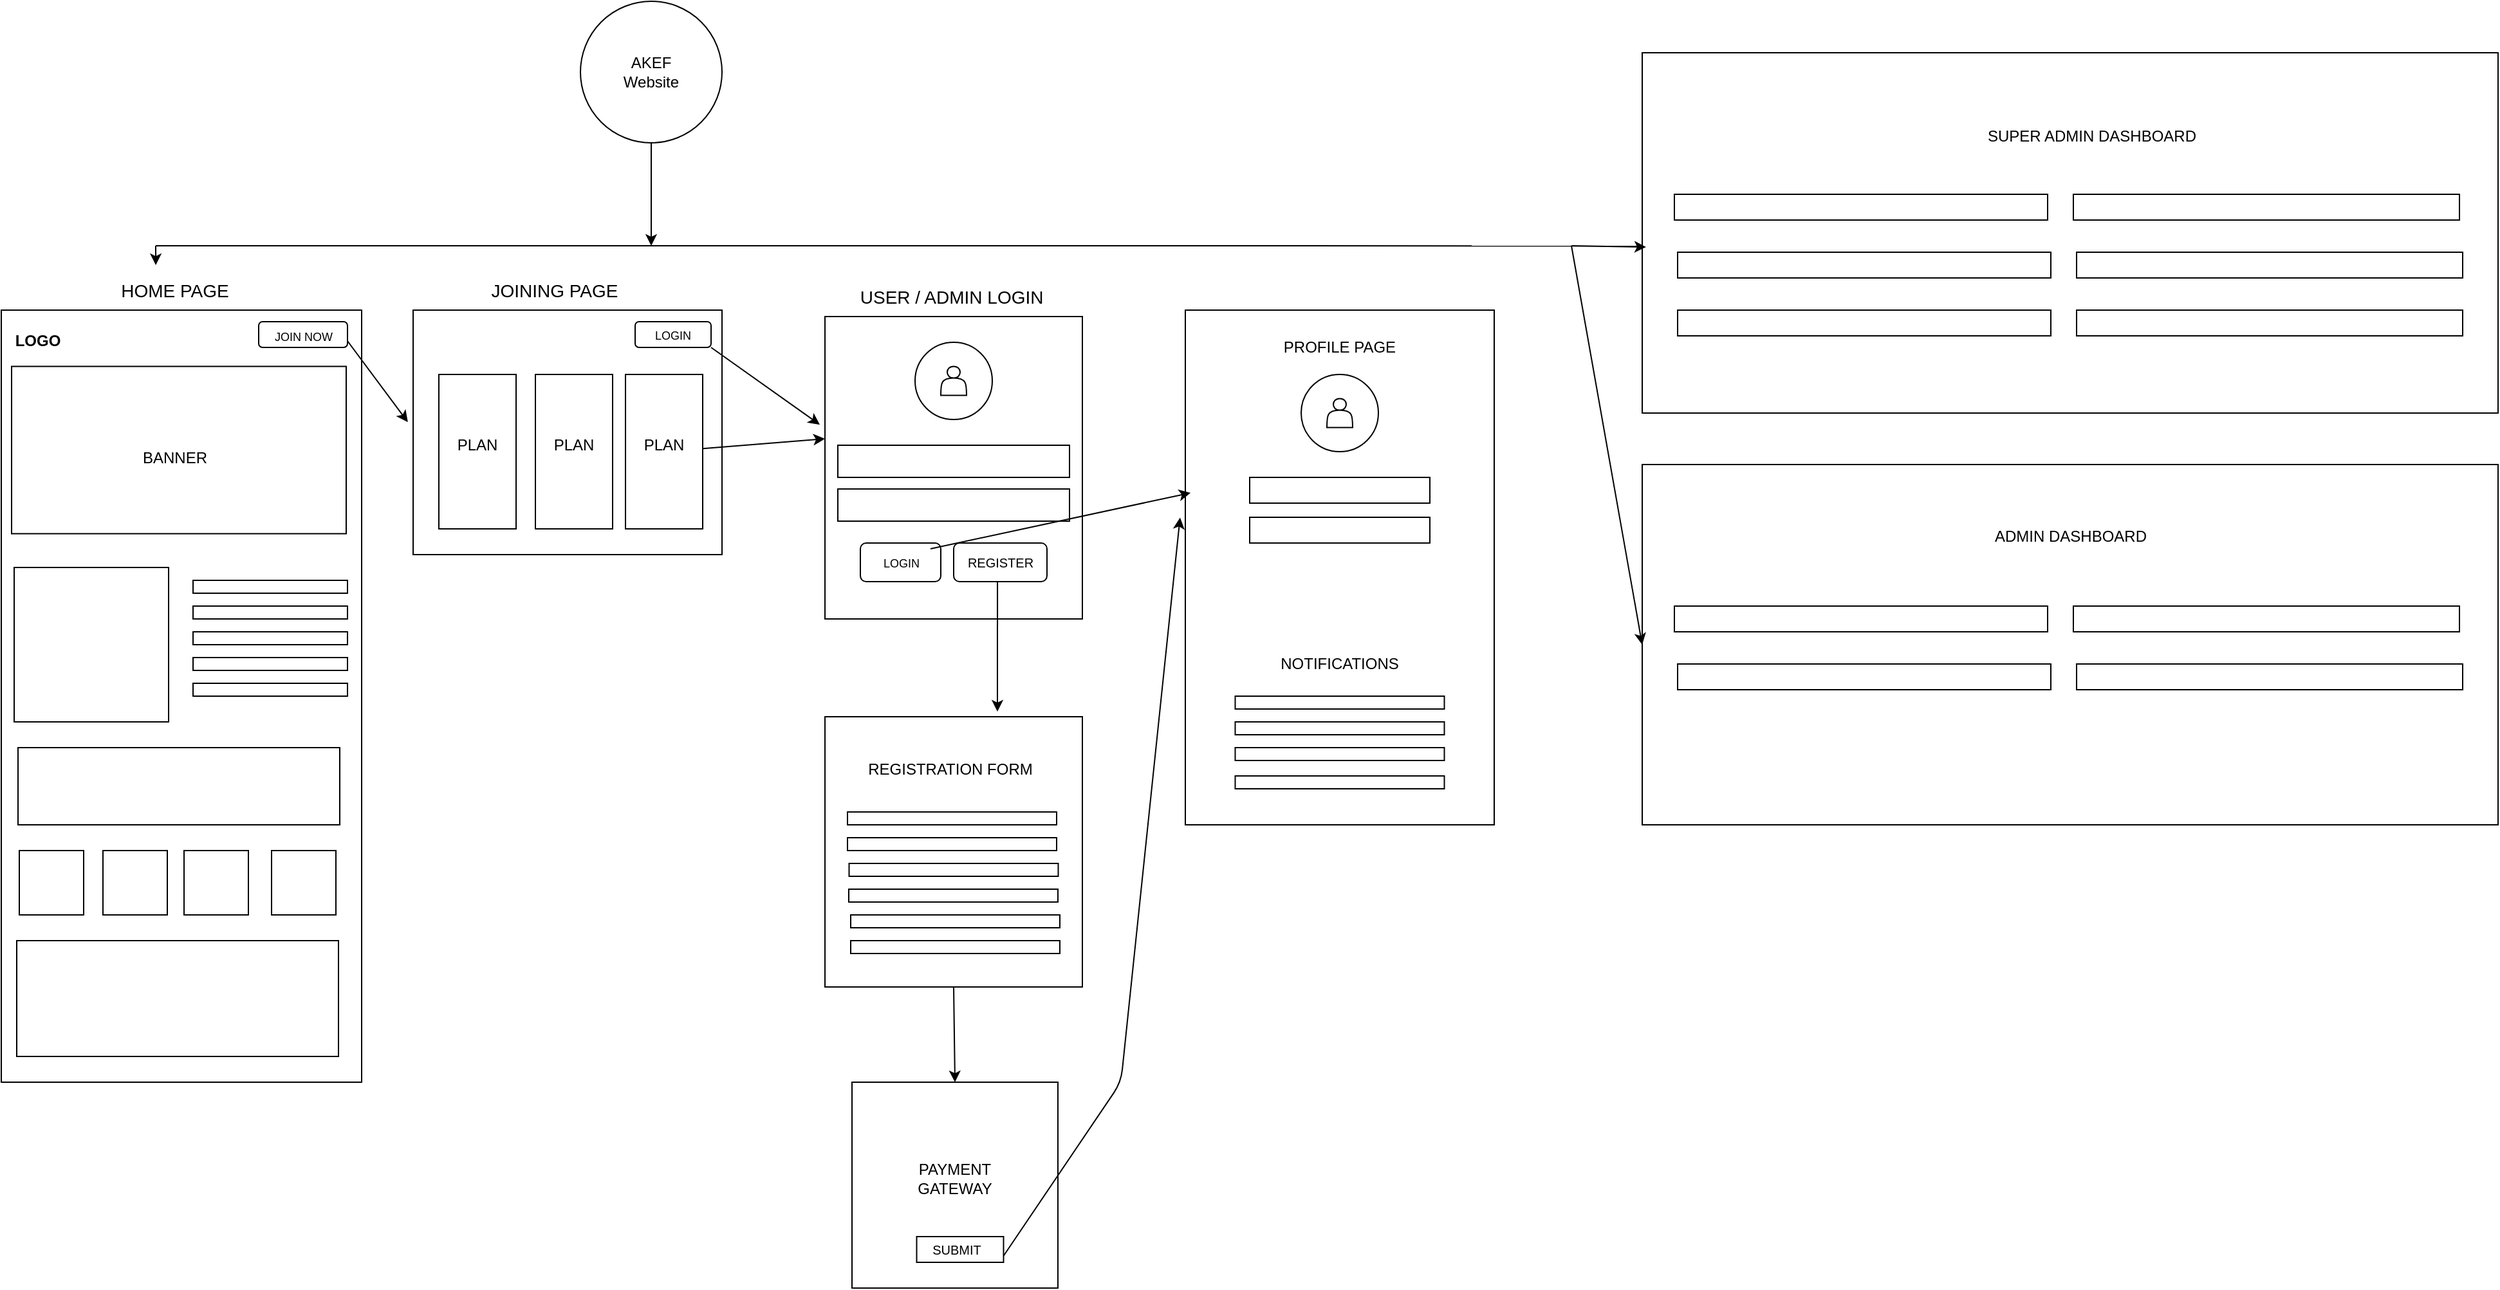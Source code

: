 <mxfile>
    <diagram id="EOAEkk2HuPM6HC-YHCvH" name="Page-1">
        <mxGraphModel dx="2181" dy="922" grid="1" gridSize="10" guides="1" tooltips="1" connect="1" arrows="1" fold="1" page="1" pageScale="1" pageWidth="850" pageHeight="1100" math="0" shadow="0">
            <root>
                <mxCell id="0"/>
                <mxCell id="1" parent="0"/>
                <mxCell id="2" value="" style="ellipse;whiteSpace=wrap;html=1;aspect=fixed;" vertex="1" parent="1">
                    <mxGeometry x="330" y="40" width="110" height="110" as="geometry"/>
                </mxCell>
                <mxCell id="3" value="AKEF&lt;div&gt;Website&lt;/div&gt;" style="text;html=1;align=center;verticalAlign=middle;whiteSpace=wrap;rounded=0;" vertex="1" parent="1">
                    <mxGeometry x="355" y="80" width="60" height="30" as="geometry"/>
                </mxCell>
                <mxCell id="4" value="" style="endArrow=classic;html=1;exitX=0.5;exitY=1;exitDx=0;exitDy=0;" edge="1" parent="1" source="2">
                    <mxGeometry width="50" height="50" relative="1" as="geometry">
                        <mxPoint x="400" y="330" as="sourcePoint"/>
                        <mxPoint x="385" y="230" as="targetPoint"/>
                    </mxGeometry>
                </mxCell>
                <mxCell id="5" value="" style="endArrow=none;html=1;entryX=0.008;entryY=0.536;entryDx=0;entryDy=0;entryPerimeter=0;" edge="1" parent="1" target="102">
                    <mxGeometry width="50" height="50" relative="1" as="geometry">
                        <mxPoint y="230" as="sourcePoint"/>
                        <mxPoint x="1150" y="230" as="targetPoint"/>
                    </mxGeometry>
                </mxCell>
                <mxCell id="7" value="" style="rounded=0;whiteSpace=wrap;html=1;" vertex="1" parent="1">
                    <mxGeometry x="-120" y="280" width="280" height="600" as="geometry"/>
                </mxCell>
                <mxCell id="9" value="&lt;font style=&quot;font-size: 14px;&quot;&gt;HOME PAGE&lt;/font&gt;" style="text;html=1;align=center;verticalAlign=middle;whiteSpace=wrap;rounded=0;" vertex="1" parent="1">
                    <mxGeometry x="-40" y="250" width="110" height="30" as="geometry"/>
                </mxCell>
                <mxCell id="10" value="" style="endArrow=classic;html=1;entryX=0.364;entryY=0.167;entryDx=0;entryDy=0;entryPerimeter=0;" edge="1" parent="1">
                    <mxGeometry width="50" height="50" relative="1" as="geometry">
                        <mxPoint y="230" as="sourcePoint"/>
                        <mxPoint x="0.04" y="245.01" as="targetPoint"/>
                    </mxGeometry>
                </mxCell>
                <mxCell id="11" value="" style="rounded=0;whiteSpace=wrap;html=1;" vertex="1" parent="1">
                    <mxGeometry x="-112" y="323.75" width="260" height="130" as="geometry"/>
                </mxCell>
                <mxCell id="12" value="BANNER" style="text;html=1;align=center;verticalAlign=middle;whiteSpace=wrap;rounded=0;" vertex="1" parent="1">
                    <mxGeometry x="-15" y="380" width="60" height="30" as="geometry"/>
                </mxCell>
                <mxCell id="16" value="" style="whiteSpace=wrap;html=1;aspect=fixed;" vertex="1" parent="1">
                    <mxGeometry x="-110" y="480" width="120" height="120" as="geometry"/>
                </mxCell>
                <mxCell id="22" value="" style="rounded=0;whiteSpace=wrap;html=1;" vertex="1" parent="1">
                    <mxGeometry x="29" y="490" width="120" height="10" as="geometry"/>
                </mxCell>
                <mxCell id="23" value="" style="rounded=0;whiteSpace=wrap;html=1;" vertex="1" parent="1">
                    <mxGeometry x="29" y="510" width="120" height="10" as="geometry"/>
                </mxCell>
                <mxCell id="24" value="" style="rounded=0;whiteSpace=wrap;html=1;" vertex="1" parent="1">
                    <mxGeometry x="29" y="530" width="120" height="10" as="geometry"/>
                </mxCell>
                <mxCell id="25" value="" style="rounded=0;whiteSpace=wrap;html=1;" vertex="1" parent="1">
                    <mxGeometry x="29" y="550" width="120" height="10" as="geometry"/>
                </mxCell>
                <mxCell id="26" value="" style="rounded=0;whiteSpace=wrap;html=1;" vertex="1" parent="1">
                    <mxGeometry x="29" y="570" width="120" height="10" as="geometry"/>
                </mxCell>
                <mxCell id="28" value="" style="rounded=0;whiteSpace=wrap;html=1;" vertex="1" parent="1">
                    <mxGeometry x="-107" y="620" width="250" height="60" as="geometry"/>
                </mxCell>
                <mxCell id="32" value="" style="whiteSpace=wrap;html=1;aspect=fixed;" vertex="1" parent="1">
                    <mxGeometry x="-106" y="700" width="50" height="50" as="geometry"/>
                </mxCell>
                <mxCell id="33" value="" style="whiteSpace=wrap;html=1;aspect=fixed;" vertex="1" parent="1">
                    <mxGeometry x="-41" y="700" width="50" height="50" as="geometry"/>
                </mxCell>
                <mxCell id="34" value="" style="whiteSpace=wrap;html=1;aspect=fixed;" vertex="1" parent="1">
                    <mxGeometry x="22" y="700" width="50" height="50" as="geometry"/>
                </mxCell>
                <mxCell id="35" value="" style="whiteSpace=wrap;html=1;aspect=fixed;" vertex="1" parent="1">
                    <mxGeometry x="90" y="700" width="50" height="50" as="geometry"/>
                </mxCell>
                <mxCell id="36" value="" style="rounded=0;whiteSpace=wrap;html=1;" vertex="1" parent="1">
                    <mxGeometry x="-108" y="770" width="250" height="90" as="geometry"/>
                </mxCell>
                <mxCell id="37" value="" style="rounded=0;whiteSpace=wrap;html=1;" vertex="1" parent="1">
                    <mxGeometry x="520" y="285" width="200" height="235" as="geometry"/>
                </mxCell>
                <mxCell id="39" value="" style="rounded=1;whiteSpace=wrap;html=1;" vertex="1" parent="1">
                    <mxGeometry x="80" y="289" width="69" height="20" as="geometry"/>
                </mxCell>
                <mxCell id="40" value="&lt;font style=&quot;font-size: 9px;&quot;&gt;JOIN NOW&lt;/font&gt;" style="text;html=1;align=center;verticalAlign=middle;whiteSpace=wrap;rounded=0;" vertex="1" parent="1">
                    <mxGeometry x="85" y="295" width="60" height="10" as="geometry"/>
                </mxCell>
                <mxCell id="42" value="" style="ellipse;whiteSpace=wrap;html=1;aspect=fixed;" vertex="1" parent="1">
                    <mxGeometry x="590" y="305" width="60" height="60" as="geometry"/>
                </mxCell>
                <mxCell id="43" value="" style="rounded=0;whiteSpace=wrap;html=1;" vertex="1" parent="1">
                    <mxGeometry x="530" y="385" width="180" height="25" as="geometry"/>
                </mxCell>
                <mxCell id="45" value="" style="rounded=0;whiteSpace=wrap;html=1;" vertex="1" parent="1">
                    <mxGeometry x="530" y="419" width="180" height="25" as="geometry"/>
                </mxCell>
                <mxCell id="46" value="" style="rounded=1;whiteSpace=wrap;html=1;" vertex="1" parent="1">
                    <mxGeometry x="547.5" y="461" width="62.5" height="30" as="geometry"/>
                </mxCell>
                <mxCell id="47" value="&lt;font style=&quot;font-size: 9px;&quot;&gt;LOGIN&lt;/font&gt;" style="text;html=1;align=center;verticalAlign=middle;whiteSpace=wrap;rounded=0;" vertex="1" parent="1">
                    <mxGeometry x="557" y="465.5" width="45" height="21" as="geometry"/>
                </mxCell>
                <mxCell id="49" value="&lt;b&gt;LOGO&lt;/b&gt;" style="text;html=1;align=center;verticalAlign=middle;whiteSpace=wrap;rounded=0;" vertex="1" parent="1">
                    <mxGeometry x="-110" y="299" width="37" height="10" as="geometry"/>
                </mxCell>
                <mxCell id="50" value="" style="rounded=0;whiteSpace=wrap;html=1;" vertex="1" parent="1">
                    <mxGeometry x="200" y="280" width="240" height="190" as="geometry"/>
                </mxCell>
                <mxCell id="53" value="" style="rounded=1;whiteSpace=wrap;html=1;" vertex="1" parent="1">
                    <mxGeometry x="372.5" y="289" width="59" height="20" as="geometry"/>
                </mxCell>
                <mxCell id="54" value="&lt;font style=&quot;font-size: 9px;&quot;&gt;LOGIN&lt;/font&gt;" style="text;html=1;align=center;verticalAlign=middle;whiteSpace=wrap;rounded=0;" vertex="1" parent="1">
                    <mxGeometry x="379" y="294" width="46" height="10" as="geometry"/>
                </mxCell>
                <mxCell id="55" value="" style="rounded=0;whiteSpace=wrap;html=1;" vertex="1" parent="1">
                    <mxGeometry x="220" y="330" width="60" height="120" as="geometry"/>
                </mxCell>
                <mxCell id="57" value="" style="rounded=0;whiteSpace=wrap;html=1;" vertex="1" parent="1">
                    <mxGeometry x="295" y="330" width="60" height="120" as="geometry"/>
                </mxCell>
                <mxCell id="58" value="" style="rounded=0;whiteSpace=wrap;html=1;" vertex="1" parent="1">
                    <mxGeometry x="365" y="330" width="60" height="120" as="geometry"/>
                </mxCell>
                <mxCell id="59" value="PLAN" style="text;html=1;align=center;verticalAlign=middle;whiteSpace=wrap;rounded=0;" vertex="1" parent="1">
                    <mxGeometry x="220" y="370" width="60" height="30" as="geometry"/>
                </mxCell>
                <mxCell id="60" value="PLAN" style="text;html=1;align=center;verticalAlign=middle;whiteSpace=wrap;rounded=0;" vertex="1" parent="1">
                    <mxGeometry x="295" y="370" width="60" height="30" as="geometry"/>
                </mxCell>
                <mxCell id="61" value="PLAN" style="text;html=1;align=center;verticalAlign=middle;whiteSpace=wrap;rounded=0;" vertex="1" parent="1">
                    <mxGeometry x="365" y="370" width="60" height="30" as="geometry"/>
                </mxCell>
                <mxCell id="62" value="" style="endArrow=classic;html=1;exitX=1;exitY=0.75;exitDx=0;exitDy=0;entryX=-0.017;entryY=0.458;entryDx=0;entryDy=0;entryPerimeter=0;" edge="1" parent="1" source="39" target="50">
                    <mxGeometry width="50" height="50" relative="1" as="geometry">
                        <mxPoint x="310" y="550" as="sourcePoint"/>
                        <mxPoint x="360" y="500" as="targetPoint"/>
                    </mxGeometry>
                </mxCell>
                <mxCell id="65" value="" style="endArrow=classic;html=1;exitX=1;exitY=1;exitDx=0;exitDy=0;" edge="1" parent="1" source="53">
                    <mxGeometry width="50" height="50" relative="1" as="geometry">
                        <mxPoint x="310" y="550" as="sourcePoint"/>
                        <mxPoint x="516" y="369" as="targetPoint"/>
                    </mxGeometry>
                </mxCell>
                <mxCell id="66" value="" style="endArrow=classic;html=1;entryX=0;entryY=0.404;entryDx=0;entryDy=0;entryPerimeter=0;" edge="1" parent="1" source="58" target="37">
                    <mxGeometry width="50" height="50" relative="1" as="geometry">
                        <mxPoint x="310" y="550" as="sourcePoint"/>
                        <mxPoint x="520" y="370" as="targetPoint"/>
                    </mxGeometry>
                </mxCell>
                <mxCell id="67" value="&lt;font style=&quot;font-size: 14px;&quot;&gt;JOINING PAGE&lt;/font&gt;" style="text;html=1;align=center;verticalAlign=middle;whiteSpace=wrap;rounded=0;" vertex="1" parent="1">
                    <mxGeometry x="255" y="250" width="110" height="30" as="geometry"/>
                </mxCell>
                <mxCell id="68" value="&lt;font style=&quot;font-size: 14px;&quot;&gt;USER / ADMIN LOGIN&amp;nbsp;&lt;/font&gt;" style="text;html=1;align=center;verticalAlign=middle;whiteSpace=wrap;rounded=0;" vertex="1" parent="1">
                    <mxGeometry x="537.5" y="255" width="165" height="30" as="geometry"/>
                </mxCell>
                <mxCell id="71" value="" style="shape=actor;whiteSpace=wrap;html=1;" vertex="1" parent="1">
                    <mxGeometry x="610" y="323.75" width="20" height="22.5" as="geometry"/>
                </mxCell>
                <mxCell id="72" value="" style="rounded=1;whiteSpace=wrap;html=1;" vertex="1" parent="1">
                    <mxGeometry x="620" y="461" width="72.5" height="30" as="geometry"/>
                </mxCell>
                <mxCell id="73" value="&lt;font style=&quot;font-size: 10px;&quot;&gt;REGISTER&lt;/font&gt;" style="text;html=1;align=center;verticalAlign=middle;whiteSpace=wrap;rounded=0;" vertex="1" parent="1">
                    <mxGeometry x="633.75" y="465.5" width="45" height="21" as="geometry"/>
                </mxCell>
                <mxCell id="74" value="" style="rounded=0;whiteSpace=wrap;html=1;" vertex="1" parent="1">
                    <mxGeometry x="520" y="596" width="200" height="210" as="geometry"/>
                </mxCell>
                <mxCell id="75" value="&lt;font&gt;REGISTRATION FORM&lt;/font&gt;" style="text;html=1;align=center;verticalAlign=middle;whiteSpace=wrap;rounded=0;" vertex="1" parent="1">
                    <mxGeometry x="535" y="622" width="165" height="30" as="geometry"/>
                </mxCell>
                <mxCell id="76" value="" style="rounded=0;whiteSpace=wrap;html=1;" vertex="1" parent="1">
                    <mxGeometry x="537.5" y="670" width="162.5" height="10" as="geometry"/>
                </mxCell>
                <mxCell id="77" value="" style="rounded=0;whiteSpace=wrap;html=1;" vertex="1" parent="1">
                    <mxGeometry x="537.5" y="690" width="162.5" height="10" as="geometry"/>
                </mxCell>
                <mxCell id="78" value="" style="rounded=0;whiteSpace=wrap;html=1;" vertex="1" parent="1">
                    <mxGeometry x="538.75" y="710" width="162.5" height="10" as="geometry"/>
                </mxCell>
                <mxCell id="79" value="" style="rounded=0;whiteSpace=wrap;html=1;" vertex="1" parent="1">
                    <mxGeometry x="538.5" y="730" width="162.5" height="10" as="geometry"/>
                </mxCell>
                <mxCell id="80" value="" style="rounded=0;whiteSpace=wrap;html=1;" vertex="1" parent="1">
                    <mxGeometry x="540" y="750" width="162.5" height="10" as="geometry"/>
                </mxCell>
                <mxCell id="81" value="" style="rounded=0;whiteSpace=wrap;html=1;" vertex="1" parent="1">
                    <mxGeometry x="540" y="770" width="162.5" height="10" as="geometry"/>
                </mxCell>
                <mxCell id="82" value="" style="endArrow=classic;html=1;exitX=0.359;exitY=0.933;exitDx=0;exitDy=0;exitPerimeter=0;" edge="1" parent="1">
                    <mxGeometry width="50" height="50" relative="1" as="geometry">
                        <mxPoint x="654.028" y="490.99" as="sourcePoint"/>
                        <mxPoint x="654" y="592" as="targetPoint"/>
                    </mxGeometry>
                </mxCell>
                <mxCell id="83" value="" style="rounded=0;whiteSpace=wrap;html=1;" vertex="1" parent="1">
                    <mxGeometry x="541" y="880" width="160" height="160" as="geometry"/>
                </mxCell>
                <mxCell id="84" value="PAYMENT GATEWAY" style="text;html=1;align=center;verticalAlign=middle;whiteSpace=wrap;rounded=0;" vertex="1" parent="1">
                    <mxGeometry x="591.25" y="940" width="60" height="30" as="geometry"/>
                </mxCell>
                <mxCell id="85" value="" style="endArrow=classic;html=1;exitX=0.5;exitY=1;exitDx=0;exitDy=0;entryX=0.5;entryY=0;entryDx=0;entryDy=0;" edge="1" parent="1" source="74" target="83">
                    <mxGeometry width="50" height="50" relative="1" as="geometry">
                        <mxPoint x="820" y="950" as="sourcePoint"/>
                        <mxPoint x="870" y="900" as="targetPoint"/>
                    </mxGeometry>
                </mxCell>
                <mxCell id="86" value="" style="rounded=0;whiteSpace=wrap;html=1;" vertex="1" parent="1">
                    <mxGeometry x="800" y="280" width="240" height="400" as="geometry"/>
                </mxCell>
                <mxCell id="87" value="PROFILE PAGE" style="text;html=1;align=center;verticalAlign=middle;whiteSpace=wrap;rounded=0;" vertex="1" parent="1">
                    <mxGeometry x="870" y="293.75" width="100" height="30" as="geometry"/>
                </mxCell>
                <mxCell id="88" value="" style="ellipse;whiteSpace=wrap;html=1;aspect=fixed;" vertex="1" parent="1">
                    <mxGeometry x="890" y="330" width="60" height="60" as="geometry"/>
                </mxCell>
                <mxCell id="89" value="" style="shape=actor;whiteSpace=wrap;html=1;" vertex="1" parent="1">
                    <mxGeometry x="910" y="348.75" width="20" height="22.5" as="geometry"/>
                </mxCell>
                <mxCell id="90" value="" style="rounded=0;whiteSpace=wrap;html=1;" vertex="1" parent="1">
                    <mxGeometry x="850" y="410" width="140" height="20" as="geometry"/>
                </mxCell>
                <mxCell id="92" value="NOTIFICATIONS" style="text;html=1;align=center;verticalAlign=middle;whiteSpace=wrap;rounded=0;" vertex="1" parent="1">
                    <mxGeometry x="870" y="540" width="100" height="30" as="geometry"/>
                </mxCell>
                <mxCell id="93" value="" style="rounded=0;whiteSpace=wrap;html=1;" vertex="1" parent="1">
                    <mxGeometry x="838.75" y="580" width="162.5" height="10" as="geometry"/>
                </mxCell>
                <mxCell id="94" value="" style="rounded=0;whiteSpace=wrap;html=1;" vertex="1" parent="1">
                    <mxGeometry x="838.75" y="600" width="162.5" height="10" as="geometry"/>
                </mxCell>
                <mxCell id="95" value="" style="rounded=0;whiteSpace=wrap;html=1;" vertex="1" parent="1">
                    <mxGeometry x="838.75" y="620" width="162.5" height="10" as="geometry"/>
                </mxCell>
                <mxCell id="96" value="" style="rounded=0;whiteSpace=wrap;html=1;" vertex="1" parent="1">
                    <mxGeometry x="838.75" y="642" width="162.5" height="10" as="geometry"/>
                </mxCell>
                <mxCell id="97" value="" style="rounded=0;whiteSpace=wrap;html=1;" vertex="1" parent="1">
                    <mxGeometry x="850" y="441" width="140" height="20" as="geometry"/>
                </mxCell>
                <mxCell id="98" value="" style="endArrow=classic;html=1;entryX=0.017;entryY=0.355;entryDx=0;entryDy=0;entryPerimeter=0;exitX=1;exitY=0;exitDx=0;exitDy=0;" edge="1" parent="1" source="47" target="86">
                    <mxGeometry width="50" height="50" relative="1" as="geometry">
                        <mxPoint x="720" y="370" as="sourcePoint"/>
                        <mxPoint x="870" y="410" as="targetPoint"/>
                    </mxGeometry>
                </mxCell>
                <mxCell id="99" value="" style="endArrow=classic;html=1;exitX=1;exitY=0.75;exitDx=0;exitDy=0;entryX=-0.017;entryY=0.403;entryDx=0;entryDy=0;entryPerimeter=0;" edge="1" parent="1" source="100" target="86">
                    <mxGeometry width="50" height="50" relative="1" as="geometry">
                        <mxPoint x="810" y="1000" as="sourcePoint"/>
                        <mxPoint x="870" y="910" as="targetPoint"/>
                        <Array as="points">
                            <mxPoint x="750" y="880"/>
                        </Array>
                    </mxGeometry>
                </mxCell>
                <mxCell id="100" value="" style="rounded=0;whiteSpace=wrap;html=1;" vertex="1" parent="1">
                    <mxGeometry x="591.25" y="1000" width="67.5" height="20" as="geometry"/>
                </mxCell>
                <mxCell id="101" value="&lt;font style=&quot;font-size: 10px;&quot;&gt;SUBMIT&lt;/font&gt;" style="text;html=1;align=center;verticalAlign=middle;whiteSpace=wrap;rounded=0;" vertex="1" parent="1">
                    <mxGeometry x="600" y="999" width="45" height="21" as="geometry"/>
                </mxCell>
                <mxCell id="102" value="" style="rounded=0;whiteSpace=wrap;html=1;" vertex="1" parent="1">
                    <mxGeometry x="1155" y="80" width="665" height="280" as="geometry"/>
                </mxCell>
                <mxCell id="103" value="&lt;span style=&quot;color: rgb(0, 0, 0);&quot;&gt;SUPER ADMIN DASHBOARD&lt;/span&gt;" style="text;html=1;align=center;verticalAlign=middle;whiteSpace=wrap;rounded=0;" vertex="1" parent="1">
                    <mxGeometry x="1417.5" y="130" width="172.5" height="30" as="geometry"/>
                </mxCell>
                <mxCell id="104" value="" style="rounded=0;whiteSpace=wrap;html=1;" vertex="1" parent="1">
                    <mxGeometry x="1180" y="190" width="290" height="20" as="geometry"/>
                </mxCell>
                <mxCell id="105" value="" style="rounded=0;whiteSpace=wrap;html=1;" vertex="1" parent="1">
                    <mxGeometry x="1490" y="190" width="300" height="20" as="geometry"/>
                </mxCell>
                <mxCell id="106" value="" style="rounded=0;whiteSpace=wrap;html=1;" vertex="1" parent="1">
                    <mxGeometry x="1182.5" y="235" width="290" height="20" as="geometry"/>
                </mxCell>
                <mxCell id="107" value="" style="rounded=0;whiteSpace=wrap;html=1;" vertex="1" parent="1">
                    <mxGeometry x="1492.5" y="235" width="300" height="20" as="geometry"/>
                </mxCell>
                <mxCell id="108" value="" style="rounded=0;whiteSpace=wrap;html=1;" vertex="1" parent="1">
                    <mxGeometry x="1182.5" y="280" width="290" height="20" as="geometry"/>
                </mxCell>
                <mxCell id="109" value="" style="rounded=0;whiteSpace=wrap;html=1;" vertex="1" parent="1">
                    <mxGeometry x="1492.5" y="280" width="300" height="20" as="geometry"/>
                </mxCell>
                <mxCell id="110" value="" style="rounded=0;whiteSpace=wrap;html=1;" vertex="1" parent="1">
                    <mxGeometry x="1155" y="400" width="665" height="280" as="geometry"/>
                </mxCell>
                <mxCell id="111" value="ADMIN DASHBOARD" style="text;html=1;align=center;verticalAlign=middle;whiteSpace=wrap;rounded=0;" vertex="1" parent="1">
                    <mxGeometry x="1387.5" y="441" width="200" height="30" as="geometry"/>
                </mxCell>
                <mxCell id="112" value="" style="rounded=0;whiteSpace=wrap;html=1;" vertex="1" parent="1">
                    <mxGeometry x="1180" y="510" width="290" height="20" as="geometry"/>
                </mxCell>
                <mxCell id="113" value="" style="rounded=0;whiteSpace=wrap;html=1;" vertex="1" parent="1">
                    <mxGeometry x="1490" y="510" width="300" height="20" as="geometry"/>
                </mxCell>
                <mxCell id="114" value="" style="rounded=0;whiteSpace=wrap;html=1;" vertex="1" parent="1">
                    <mxGeometry x="1182.5" y="555" width="290" height="20" as="geometry"/>
                </mxCell>
                <mxCell id="115" value="" style="rounded=0;whiteSpace=wrap;html=1;" vertex="1" parent="1">
                    <mxGeometry x="1492.5" y="555" width="300" height="20" as="geometry"/>
                </mxCell>
                <mxCell id="118" value="" style="endArrow=classic;html=1;entryX=0;entryY=0.5;entryDx=0;entryDy=0;" edge="1" parent="1" target="110">
                    <mxGeometry width="50" height="50" relative="1" as="geometry">
                        <mxPoint x="1100" y="230" as="sourcePoint"/>
                        <mxPoint x="1230" y="600" as="targetPoint"/>
                    </mxGeometry>
                </mxCell>
                <mxCell id="119" value="" style="endArrow=classic;html=1;" edge="1" parent="1">
                    <mxGeometry width="50" height="50" relative="1" as="geometry">
                        <mxPoint x="1100" y="230" as="sourcePoint"/>
                        <mxPoint x="1158" y="231" as="targetPoint"/>
                    </mxGeometry>
                </mxCell>
            </root>
        </mxGraphModel>
    </diagram>
</mxfile>